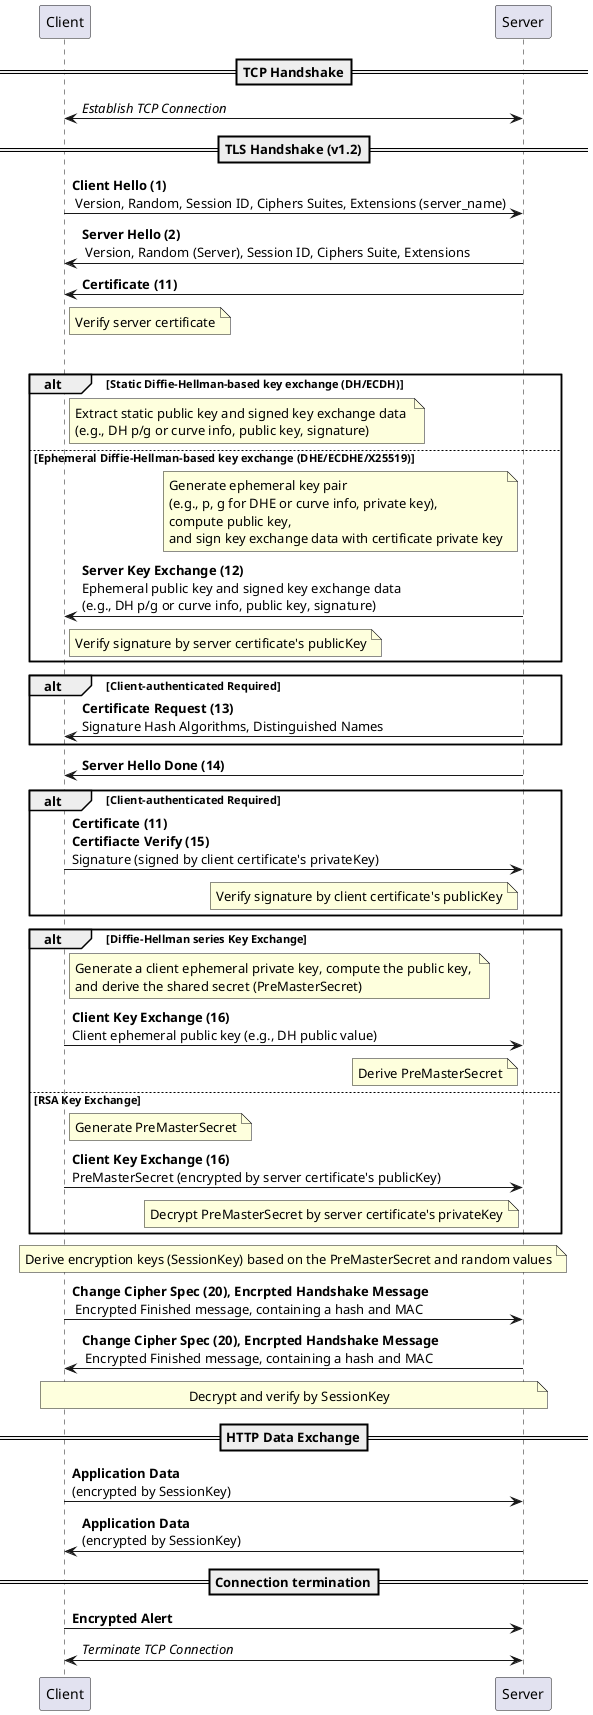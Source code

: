 @startuml
participant "Client" as c
participant "Server" as s
==TCP Handshake==
c<->s: //Establish TCP Connection//
==TLS Handshake (v1.2)==
c->s: **Client Hello (1)**\n Version, Random, Session ID, Ciphers Suites, Extensions (server_name)
s->c: **Server Hello (2)**\n Version, Random (Server), Session ID, Ciphers Suite, Extensions
s->c: **Certificate (11)**
note right c: Verify server certificate
alt Diffie-Hellman series Key Exchange
  alt Static Diffie-Hellman-based key exchange (DH/ECDH)
    note right c: Extract static public key and signed key exchange data \n(e.g., DH p/g or curve info, public key, signature)
  else Ephemeral Diffie-Hellman-based key exchange (DHE/ECDHE/X25519)
    note left s: Generate ephemeral key pair \n(e.g., p, g for DHE or curve info, private key), \ncompute public key, \nand sign key exchange data with certificate private key
    s->c: **Server Key Exchange (12)** \nEphemeral public key and signed key exchange data \n(e.g., DH p/g or curve info, public key, signature)
  note right c: Verify signature by server certificate's publicKey
end
alt Client-authenticated Required
  s->c: **Certificate Request (13)** \nSignature Hash Algorithms, Distinguished Names
end
s->c: **Server Hello Done (14)**
alt Client-authenticated Required
  c->s: **Certificate (11)** \n**Certifiacte Verify (15)**\nSignature (signed by client certificate's privateKey)
  note left s: Verify signature by client certificate's publicKey
end
alt Diffie-Hellman series Key Exchange
  note right c: Generate a client ephemeral private key, compute the public key, \nand derive the shared secret (PreMasterSecret)
  c->s: **Client Key Exchange (16)** \nClient ephemeral public key (e.g., DH public value)
  note left s: Derive PreMasterSecret
else RSA Key Exchange
  note right c: Generate PreMasterSecret
  c->s: **Client Key Exchange (16)** \nPreMasterSecret (encrypted by server certificate's publicKey)
  note left s: Decrypt PreMasterSecret by server certificate's privateKey
end
note over c, s: Derive encryption keys (SessionKey) based on the PreMasterSecret and random values
c->s: **Change Cipher Spec (20), Encrpted Handshake Message**\n Encrypted Finished message, containing a hash and MAC
s->c: **Change Cipher Spec (20), Encrpted Handshake Message**\n Encrypted Finished message, containing a hash and MAC
note over c, s: Decrypt and verify by SessionKey
==HTTP Data Exchange==
c->s: **Application Data** \n(encrypted by SessionKey)
s->c: **Application Data** \n(encrypted by SessionKey)
==Connection termination==
c->s: **Encrypted Alert**
c<->s: //Terminate TCP Connection//
@enduml
